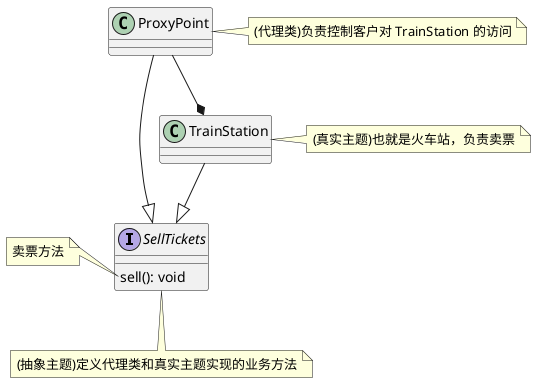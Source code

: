 @startuml
'https://plantuml.com/class-diagram

interface SellTickets {
    sell(): void
}
note bottom of SellTickets
    (抽象主题)定义代理类和真实主题实现的业务方法
end note
note left of SellTickets::sell {
    卖票方法
}
class TrainStation
TrainStation --|> SellTickets
note right of TrainStation
    (真实主题)也就是火车站，负责卖票
end note

class ProxyPoint
ProxyPoint --|> SellTickets
ProxyPoint --* TrainStation
note right of ProxyPoint
    (代理类)负责控制客户对 TrainStation 的访问
end note

@enduml